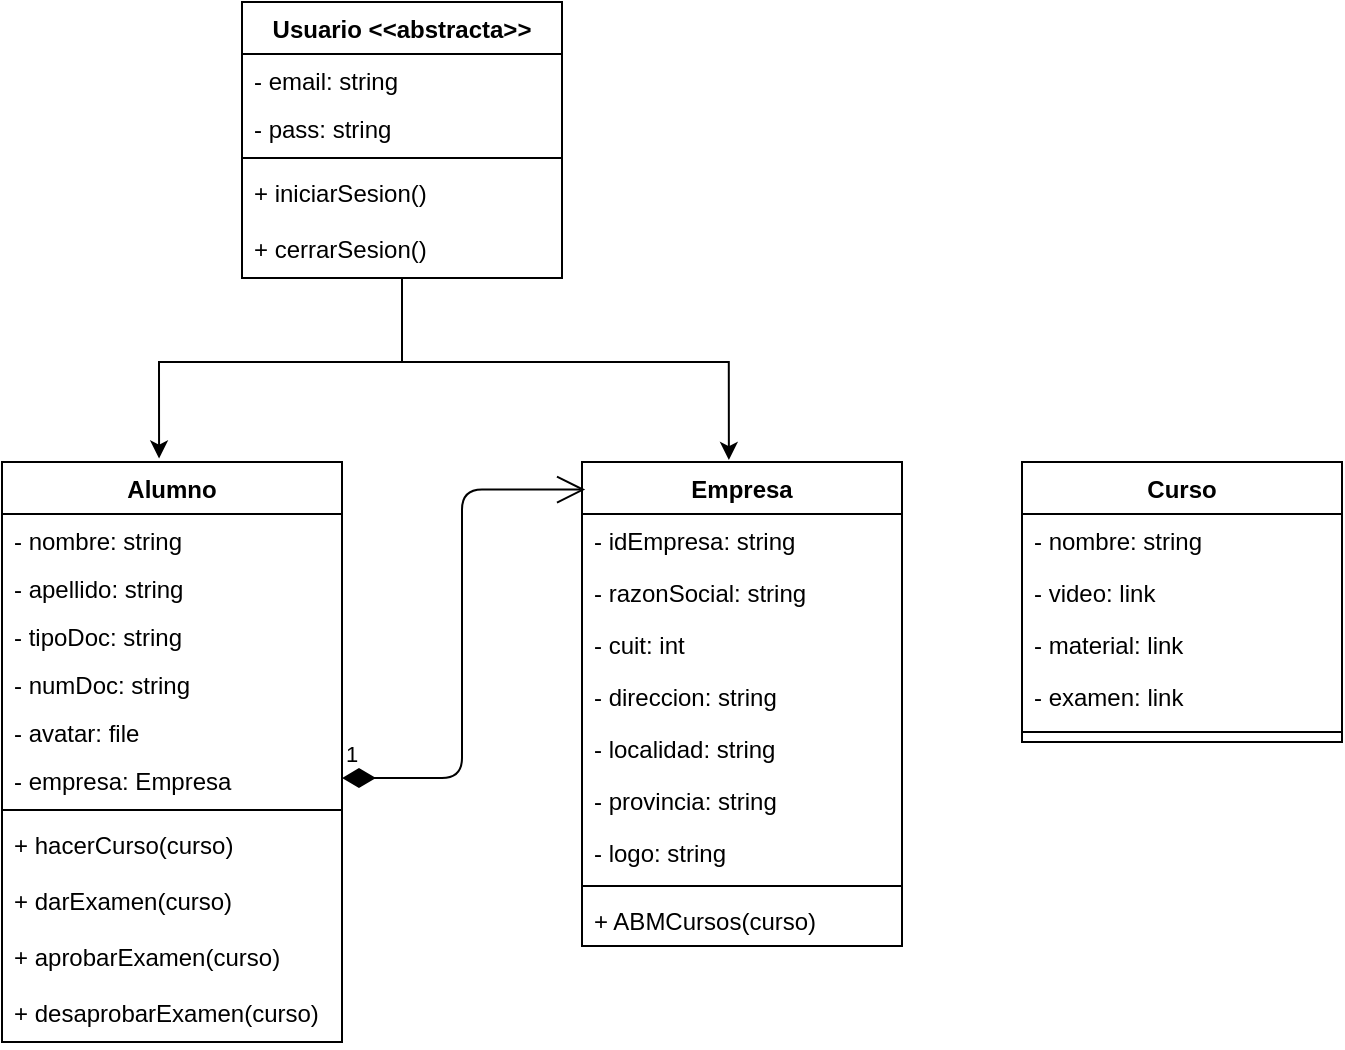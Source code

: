 <mxfile version="12.1.3" type="github" pages="1">
  <diagram id="ks2A7EucgP2BNm0lF7E0" name="Page-1">
    <mxGraphModel dx="923" dy="463" grid="1" gridSize="10" guides="1" tooltips="1" connect="1" arrows="1" fold="1" page="1" pageScale="1" pageWidth="827" pageHeight="1169" math="0" shadow="0">
      <root>
        <mxCell id="0"/>
        <mxCell id="1" parent="0"/>
        <mxCell id="uocUyu8FgRilAEcmeCP6-1" value="Usuario &lt;&lt;abstracta&gt;&gt;" style="swimlane;fontStyle=1;align=center;verticalAlign=top;childLayout=stackLayout;horizontal=1;startSize=26;horizontalStack=0;resizeParent=1;resizeParentMax=0;resizeLast=0;collapsible=1;marginBottom=0;" vertex="1" parent="1">
          <mxGeometry x="160" y="100" width="160" height="138" as="geometry"/>
        </mxCell>
        <mxCell id="uocUyu8FgRilAEcmeCP6-2" value="- email: string" style="text;strokeColor=none;fillColor=none;align=left;verticalAlign=top;spacingLeft=4;spacingRight=4;overflow=hidden;rotatable=0;points=[[0,0.5],[1,0.5]];portConstraint=eastwest;" vertex="1" parent="uocUyu8FgRilAEcmeCP6-1">
          <mxGeometry y="26" width="160" height="24" as="geometry"/>
        </mxCell>
        <mxCell id="uocUyu8FgRilAEcmeCP6-24" value="- pass: string" style="text;strokeColor=none;fillColor=none;align=left;verticalAlign=top;spacingLeft=4;spacingRight=4;overflow=hidden;rotatable=0;points=[[0,0.5],[1,0.5]];portConstraint=eastwest;" vertex="1" parent="uocUyu8FgRilAEcmeCP6-1">
          <mxGeometry y="50" width="160" height="24" as="geometry"/>
        </mxCell>
        <mxCell id="uocUyu8FgRilAEcmeCP6-3" value="" style="line;strokeWidth=1;fillColor=none;align=left;verticalAlign=middle;spacingTop=-1;spacingLeft=3;spacingRight=3;rotatable=0;labelPosition=right;points=[];portConstraint=eastwest;" vertex="1" parent="uocUyu8FgRilAEcmeCP6-1">
          <mxGeometry y="74" width="160" height="8" as="geometry"/>
        </mxCell>
        <mxCell id="uocUyu8FgRilAEcmeCP6-4" value="+ iniciarSesion()" style="text;strokeColor=none;fillColor=none;align=left;verticalAlign=top;spacingLeft=4;spacingRight=4;overflow=hidden;rotatable=0;points=[[0,0.5],[1,0.5]];portConstraint=eastwest;" vertex="1" parent="uocUyu8FgRilAEcmeCP6-1">
          <mxGeometry y="82" width="160" height="28" as="geometry"/>
        </mxCell>
        <mxCell id="uocUyu8FgRilAEcmeCP6-120" value="+ cerrarSesion()" style="text;strokeColor=none;fillColor=none;align=left;verticalAlign=top;spacingLeft=4;spacingRight=4;overflow=hidden;rotatable=0;points=[[0,0.5],[1,0.5]];portConstraint=eastwest;" vertex="1" parent="uocUyu8FgRilAEcmeCP6-1">
          <mxGeometry y="110" width="160" height="28" as="geometry"/>
        </mxCell>
        <mxCell id="uocUyu8FgRilAEcmeCP6-27" value="Alumno" style="swimlane;fontStyle=1;align=center;verticalAlign=top;childLayout=stackLayout;horizontal=1;startSize=26;horizontalStack=0;resizeParent=1;resizeParentMax=0;resizeLast=0;collapsible=1;marginBottom=0;" vertex="1" parent="1">
          <mxGeometry x="40" y="330" width="170" height="290" as="geometry"/>
        </mxCell>
        <mxCell id="uocUyu8FgRilAEcmeCP6-28" value="- nombre: string" style="text;strokeColor=none;fillColor=none;align=left;verticalAlign=top;spacingLeft=4;spacingRight=4;overflow=hidden;rotatable=0;points=[[0,0.5],[1,0.5]];portConstraint=eastwest;" vertex="1" parent="uocUyu8FgRilAEcmeCP6-27">
          <mxGeometry y="26" width="170" height="24" as="geometry"/>
        </mxCell>
        <mxCell id="uocUyu8FgRilAEcmeCP6-29" value="- apellido: string" style="text;strokeColor=none;fillColor=none;align=left;verticalAlign=top;spacingLeft=4;spacingRight=4;overflow=hidden;rotatable=0;points=[[0,0.5],[1,0.5]];portConstraint=eastwest;" vertex="1" parent="uocUyu8FgRilAEcmeCP6-27">
          <mxGeometry y="50" width="170" height="24" as="geometry"/>
        </mxCell>
        <mxCell id="uocUyu8FgRilAEcmeCP6-33" value="- tipoDoc: string" style="text;strokeColor=none;fillColor=none;align=left;verticalAlign=top;spacingLeft=4;spacingRight=4;overflow=hidden;rotatable=0;points=[[0,0.5],[1,0.5]];portConstraint=eastwest;" vertex="1" parent="uocUyu8FgRilAEcmeCP6-27">
          <mxGeometry y="74" width="170" height="24" as="geometry"/>
        </mxCell>
        <mxCell id="uocUyu8FgRilAEcmeCP6-35" value="- numDoc: string" style="text;strokeColor=none;fillColor=none;align=left;verticalAlign=top;spacingLeft=4;spacingRight=4;overflow=hidden;rotatable=0;points=[[0,0.5],[1,0.5]];portConstraint=eastwest;" vertex="1" parent="uocUyu8FgRilAEcmeCP6-27">
          <mxGeometry y="98" width="170" height="24" as="geometry"/>
        </mxCell>
        <mxCell id="uocUyu8FgRilAEcmeCP6-36" value="- avatar: file" style="text;strokeColor=none;fillColor=none;align=left;verticalAlign=top;spacingLeft=4;spacingRight=4;overflow=hidden;rotatable=0;points=[[0,0.5],[1,0.5]];portConstraint=eastwest;" vertex="1" parent="uocUyu8FgRilAEcmeCP6-27">
          <mxGeometry y="122" width="170" height="24" as="geometry"/>
        </mxCell>
        <mxCell id="uocUyu8FgRilAEcmeCP6-83" value="- empresa: Empresa" style="text;strokeColor=none;fillColor=none;align=left;verticalAlign=top;spacingLeft=4;spacingRight=4;overflow=hidden;rotatable=0;points=[[0,0.5],[1,0.5]];portConstraint=eastwest;" vertex="1" parent="uocUyu8FgRilAEcmeCP6-27">
          <mxGeometry y="146" width="170" height="24" as="geometry"/>
        </mxCell>
        <mxCell id="uocUyu8FgRilAEcmeCP6-30" value="" style="line;strokeWidth=1;fillColor=none;align=left;verticalAlign=middle;spacingTop=-1;spacingLeft=3;spacingRight=3;rotatable=0;labelPosition=right;points=[];portConstraint=eastwest;" vertex="1" parent="uocUyu8FgRilAEcmeCP6-27">
          <mxGeometry y="170" width="170" height="8" as="geometry"/>
        </mxCell>
        <mxCell id="uocUyu8FgRilAEcmeCP6-31" value="+ hacerCurso(curso)" style="text;strokeColor=none;fillColor=none;align=left;verticalAlign=top;spacingLeft=4;spacingRight=4;overflow=hidden;rotatable=0;points=[[0,0.5],[1,0.5]];portConstraint=eastwest;" vertex="1" parent="uocUyu8FgRilAEcmeCP6-27">
          <mxGeometry y="178" width="170" height="28" as="geometry"/>
        </mxCell>
        <mxCell id="uocUyu8FgRilAEcmeCP6-32" value="+ darExamen(curso)" style="text;strokeColor=none;fillColor=none;align=left;verticalAlign=top;spacingLeft=4;spacingRight=4;overflow=hidden;rotatable=0;points=[[0,0.5],[1,0.5]];portConstraint=eastwest;" vertex="1" parent="uocUyu8FgRilAEcmeCP6-27">
          <mxGeometry y="206" width="170" height="28" as="geometry"/>
        </mxCell>
        <mxCell id="uocUyu8FgRilAEcmeCP6-40" value="+ aprobarExamen(curso)" style="text;strokeColor=none;fillColor=none;align=left;verticalAlign=top;spacingLeft=4;spacingRight=4;overflow=hidden;rotatable=0;points=[[0,0.5],[1,0.5]];portConstraint=eastwest;" vertex="1" parent="uocUyu8FgRilAEcmeCP6-27">
          <mxGeometry y="234" width="170" height="28" as="geometry"/>
        </mxCell>
        <mxCell id="uocUyu8FgRilAEcmeCP6-41" value="+ desaprobarExamen(curso)" style="text;strokeColor=none;fillColor=none;align=left;verticalAlign=top;spacingLeft=4;spacingRight=4;overflow=hidden;rotatable=0;points=[[0,0.5],[1,0.5]];portConstraint=eastwest;" vertex="1" parent="uocUyu8FgRilAEcmeCP6-27">
          <mxGeometry y="262" width="170" height="28" as="geometry"/>
        </mxCell>
        <mxCell id="uocUyu8FgRilAEcmeCP6-49" value="Empresa" style="swimlane;fontStyle=1;align=center;verticalAlign=top;childLayout=stackLayout;horizontal=1;startSize=26;horizontalStack=0;resizeParent=1;resizeParentMax=0;resizeLast=0;collapsible=1;marginBottom=0;" vertex="1" parent="1">
          <mxGeometry x="330" y="330" width="160" height="242" as="geometry"/>
        </mxCell>
        <mxCell id="uocUyu8FgRilAEcmeCP6-114" value="- idEmpresa: string" style="text;strokeColor=none;fillColor=none;align=left;verticalAlign=top;spacingLeft=4;spacingRight=4;overflow=hidden;rotatable=0;points=[[0,0.5],[1,0.5]];portConstraint=eastwest;" vertex="1" parent="uocUyu8FgRilAEcmeCP6-49">
          <mxGeometry y="26" width="160" height="26" as="geometry"/>
        </mxCell>
        <mxCell id="uocUyu8FgRilAEcmeCP6-50" value="- razonSocial: string" style="text;strokeColor=none;fillColor=none;align=left;verticalAlign=top;spacingLeft=4;spacingRight=4;overflow=hidden;rotatable=0;points=[[0,0.5],[1,0.5]];portConstraint=eastwest;" vertex="1" parent="uocUyu8FgRilAEcmeCP6-49">
          <mxGeometry y="52" width="160" height="26" as="geometry"/>
        </mxCell>
        <mxCell id="uocUyu8FgRilAEcmeCP6-53" value="- cuit: int" style="text;strokeColor=none;fillColor=none;align=left;verticalAlign=top;spacingLeft=4;spacingRight=4;overflow=hidden;rotatable=0;points=[[0,0.5],[1,0.5]];portConstraint=eastwest;" vertex="1" parent="uocUyu8FgRilAEcmeCP6-49">
          <mxGeometry y="78" width="160" height="26" as="geometry"/>
        </mxCell>
        <mxCell id="uocUyu8FgRilAEcmeCP6-54" value="- direccion: string" style="text;strokeColor=none;fillColor=none;align=left;verticalAlign=top;spacingLeft=4;spacingRight=4;overflow=hidden;rotatable=0;points=[[0,0.5],[1,0.5]];portConstraint=eastwest;" vertex="1" parent="uocUyu8FgRilAEcmeCP6-49">
          <mxGeometry y="104" width="160" height="26" as="geometry"/>
        </mxCell>
        <mxCell id="uocUyu8FgRilAEcmeCP6-55" value="- localidad: string" style="text;strokeColor=none;fillColor=none;align=left;verticalAlign=top;spacingLeft=4;spacingRight=4;overflow=hidden;rotatable=0;points=[[0,0.5],[1,0.5]];portConstraint=eastwest;" vertex="1" parent="uocUyu8FgRilAEcmeCP6-49">
          <mxGeometry y="130" width="160" height="26" as="geometry"/>
        </mxCell>
        <mxCell id="uocUyu8FgRilAEcmeCP6-56" value="- provincia: string" style="text;strokeColor=none;fillColor=none;align=left;verticalAlign=top;spacingLeft=4;spacingRight=4;overflow=hidden;rotatable=0;points=[[0,0.5],[1,0.5]];portConstraint=eastwest;" vertex="1" parent="uocUyu8FgRilAEcmeCP6-49">
          <mxGeometry y="156" width="160" height="26" as="geometry"/>
        </mxCell>
        <mxCell id="uocUyu8FgRilAEcmeCP6-61" value="- logo: string" style="text;strokeColor=none;fillColor=none;align=left;verticalAlign=top;spacingLeft=4;spacingRight=4;overflow=hidden;rotatable=0;points=[[0,0.5],[1,0.5]];portConstraint=eastwest;" vertex="1" parent="uocUyu8FgRilAEcmeCP6-49">
          <mxGeometry y="182" width="160" height="26" as="geometry"/>
        </mxCell>
        <mxCell id="uocUyu8FgRilAEcmeCP6-51" value="" style="line;strokeWidth=1;fillColor=none;align=left;verticalAlign=middle;spacingTop=-1;spacingLeft=3;spacingRight=3;rotatable=0;labelPosition=right;points=[];portConstraint=eastwest;" vertex="1" parent="uocUyu8FgRilAEcmeCP6-49">
          <mxGeometry y="208" width="160" height="8" as="geometry"/>
        </mxCell>
        <mxCell id="uocUyu8FgRilAEcmeCP6-52" value="+ ABMCursos(curso)" style="text;strokeColor=none;fillColor=none;align=left;verticalAlign=top;spacingLeft=4;spacingRight=4;overflow=hidden;rotatable=0;points=[[0,0.5],[1,0.5]];portConstraint=eastwest;" vertex="1" parent="uocUyu8FgRilAEcmeCP6-49">
          <mxGeometry y="216" width="160" height="26" as="geometry"/>
        </mxCell>
        <mxCell id="uocUyu8FgRilAEcmeCP6-91" value="1" style="endArrow=open;html=1;endSize=12;startArrow=diamondThin;startSize=14;startFill=1;edgeStyle=orthogonalEdgeStyle;align=left;verticalAlign=bottom;entryX=0.01;entryY=0.057;entryDx=0;entryDy=0;entryPerimeter=0;" edge="1" parent="1" source="uocUyu8FgRilAEcmeCP6-83" target="uocUyu8FgRilAEcmeCP6-49">
          <mxGeometry x="-1" y="3" relative="1" as="geometry">
            <mxPoint x="190" y="660" as="sourcePoint"/>
            <mxPoint x="280" y="550" as="targetPoint"/>
          </mxGeometry>
        </mxCell>
        <mxCell id="uocUyu8FgRilAEcmeCP6-104" value="" style="edgeStyle=orthogonalEdgeStyle;rounded=0;orthogonalLoop=1;jettySize=auto;html=1;entryX=0.459;entryY=-0.004;entryDx=0;entryDy=0;entryPerimeter=0;" edge="1" parent="1" source="uocUyu8FgRilAEcmeCP6-1" target="uocUyu8FgRilAEcmeCP6-49">
          <mxGeometry relative="1" as="geometry">
            <mxPoint x="280" y="318" as="targetPoint"/>
            <Array as="points">
              <mxPoint x="240" y="280"/>
              <mxPoint x="404" y="280"/>
            </Array>
          </mxGeometry>
        </mxCell>
        <mxCell id="uocUyu8FgRilAEcmeCP6-105" value="Curso" style="swimlane;fontStyle=1;align=center;verticalAlign=top;childLayout=stackLayout;horizontal=1;startSize=26;horizontalStack=0;resizeParent=1;resizeParentMax=0;resizeLast=0;collapsible=1;marginBottom=0;" vertex="1" parent="1">
          <mxGeometry x="550" y="330" width="160" height="140" as="geometry"/>
        </mxCell>
        <mxCell id="uocUyu8FgRilAEcmeCP6-106" value="- nombre: string" style="text;strokeColor=none;fillColor=none;align=left;verticalAlign=top;spacingLeft=4;spacingRight=4;overflow=hidden;rotatable=0;points=[[0,0.5],[1,0.5]];portConstraint=eastwest;" vertex="1" parent="uocUyu8FgRilAEcmeCP6-105">
          <mxGeometry y="26" width="160" height="26" as="geometry"/>
        </mxCell>
        <mxCell id="uocUyu8FgRilAEcmeCP6-116" value="- video: link" style="text;strokeColor=none;fillColor=none;align=left;verticalAlign=top;spacingLeft=4;spacingRight=4;overflow=hidden;rotatable=0;points=[[0,0.5],[1,0.5]];portConstraint=eastwest;" vertex="1" parent="uocUyu8FgRilAEcmeCP6-105">
          <mxGeometry y="52" width="160" height="26" as="geometry"/>
        </mxCell>
        <mxCell id="uocUyu8FgRilAEcmeCP6-117" value="- material: link" style="text;strokeColor=none;fillColor=none;align=left;verticalAlign=top;spacingLeft=4;spacingRight=4;overflow=hidden;rotatable=0;points=[[0,0.5],[1,0.5]];portConstraint=eastwest;" vertex="1" parent="uocUyu8FgRilAEcmeCP6-105">
          <mxGeometry y="78" width="160" height="26" as="geometry"/>
        </mxCell>
        <mxCell id="uocUyu8FgRilAEcmeCP6-118" value="- examen: link" style="text;strokeColor=none;fillColor=none;align=left;verticalAlign=top;spacingLeft=4;spacingRight=4;overflow=hidden;rotatable=0;points=[[0,0.5],[1,0.5]];portConstraint=eastwest;" vertex="1" parent="uocUyu8FgRilAEcmeCP6-105">
          <mxGeometry y="104" width="160" height="26" as="geometry"/>
        </mxCell>
        <mxCell id="uocUyu8FgRilAEcmeCP6-112" value="" style="line;strokeWidth=1;fillColor=none;align=left;verticalAlign=middle;spacingTop=-1;spacingLeft=3;spacingRight=3;rotatable=0;labelPosition=right;points=[];portConstraint=eastwest;" vertex="1" parent="uocUyu8FgRilAEcmeCP6-105">
          <mxGeometry y="130" width="160" height="10" as="geometry"/>
        </mxCell>
        <mxCell id="uocUyu8FgRilAEcmeCP6-115" value="" style="edgeStyle=orthogonalEdgeStyle;rounded=0;orthogonalLoop=1;jettySize=auto;html=1;entryX=0.462;entryY=-0.006;entryDx=0;entryDy=0;entryPerimeter=0;" edge="1" parent="1" source="uocUyu8FgRilAEcmeCP6-1" target="uocUyu8FgRilAEcmeCP6-27">
          <mxGeometry relative="1" as="geometry">
            <mxPoint x="280" y="318" as="targetPoint"/>
            <Array as="points">
              <mxPoint x="240" y="280"/>
              <mxPoint x="119" y="280"/>
            </Array>
          </mxGeometry>
        </mxCell>
      </root>
    </mxGraphModel>
  </diagram>
</mxfile>
